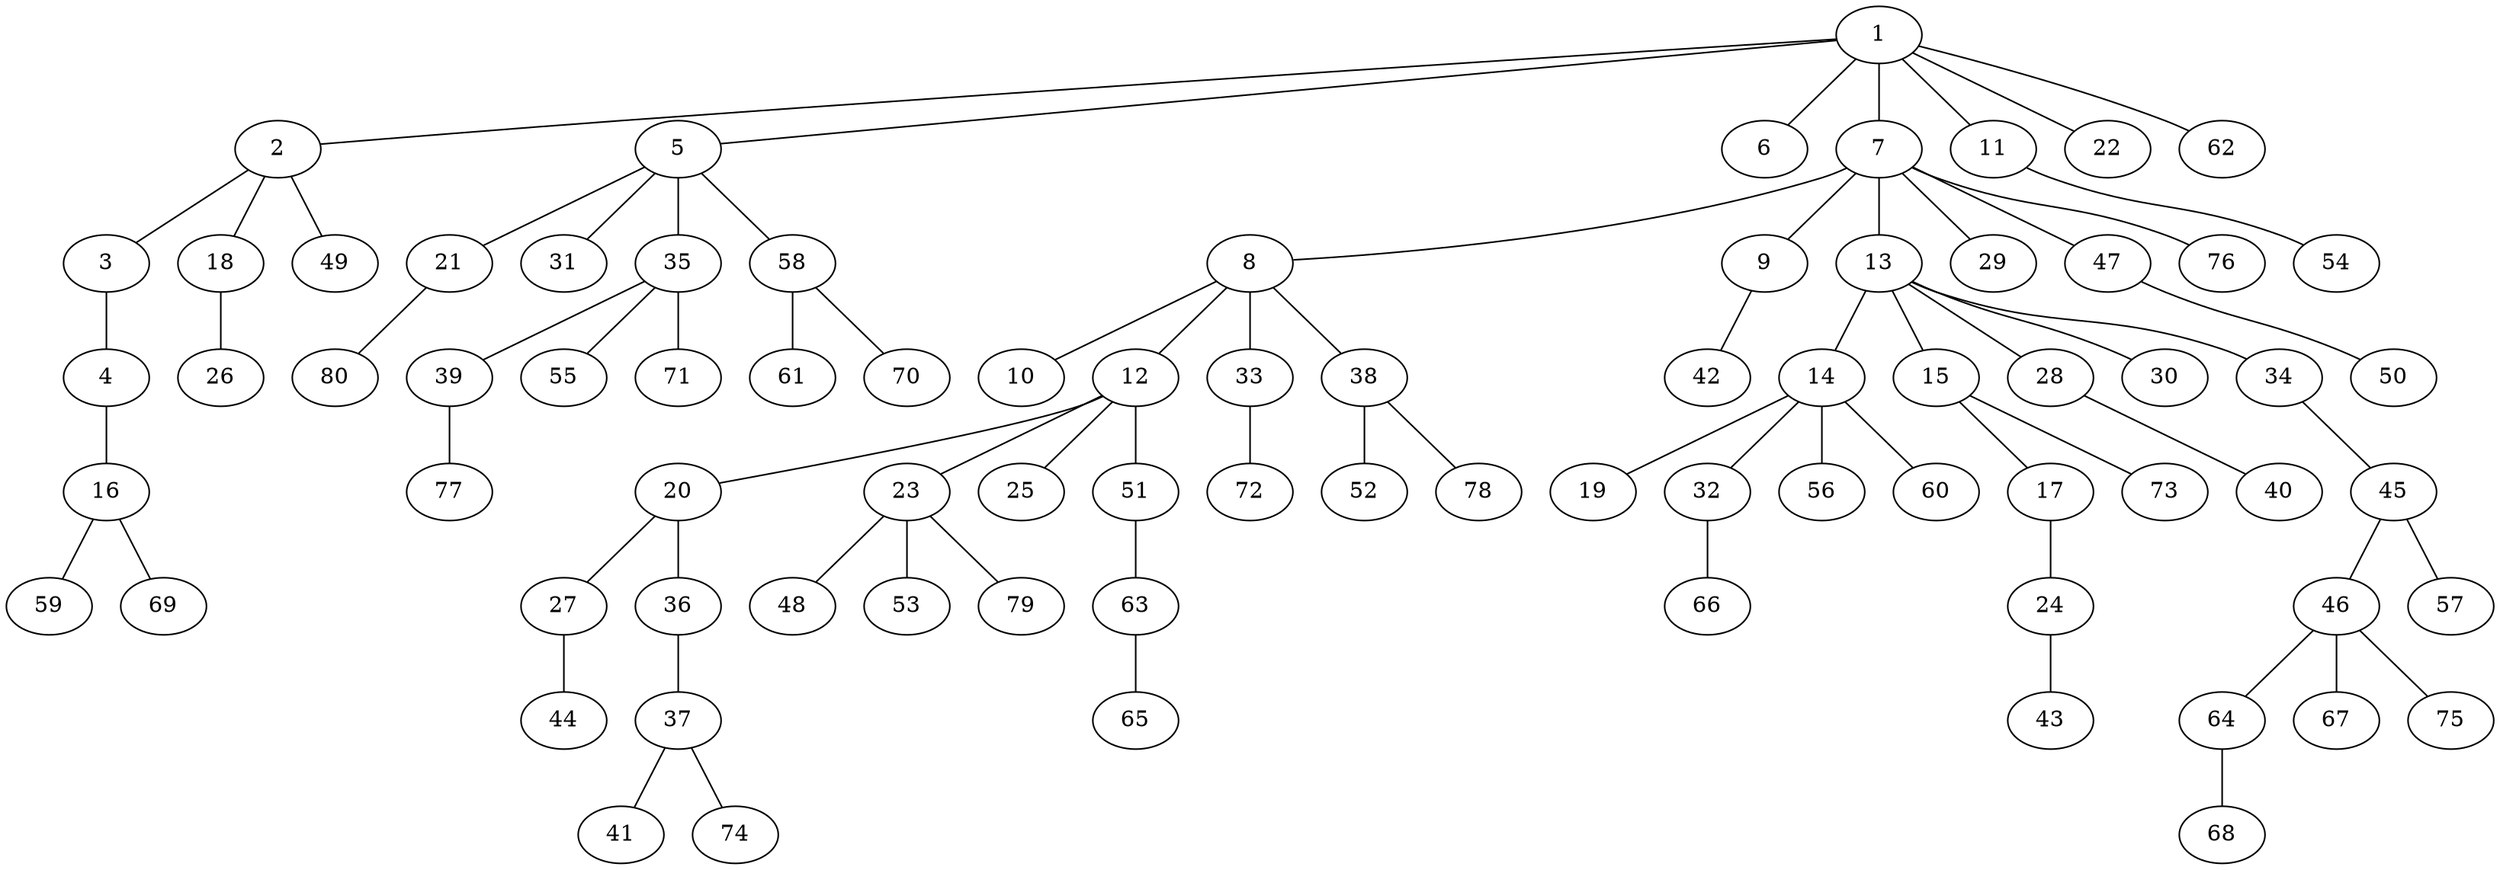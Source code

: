 graph graphname {1--2
1--5
1--6
1--7
1--11
1--22
1--62
2--3
2--18
2--49
3--4
4--16
5--21
5--31
5--35
5--58
7--8
7--9
7--13
7--29
7--47
7--76
8--10
8--12
8--33
8--38
9--42
11--54
12--20
12--23
12--25
12--51
13--14
13--15
13--28
13--30
13--34
14--19
14--32
14--56
14--60
15--17
15--73
16--59
16--69
17--24
18--26
20--27
20--36
21--80
23--48
23--53
23--79
24--43
27--44
28--40
32--66
33--72
34--45
35--39
35--55
35--71
36--37
37--41
37--74
38--52
38--78
39--77
45--46
45--57
46--64
46--67
46--75
47--50
51--63
58--61
58--70
63--65
64--68
}